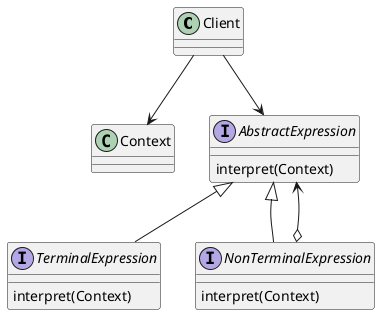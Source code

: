 @startuml

class Client {
}

class Context {
}
Client --> Context

interface AbstractExpression {
    interpret(Context)
}
Client --> AbstractExpression

interface TerminalExpression {
    interpret(Context)
}

interface NonTerminalExpression {
    interpret(Context)
}

AbstractExpression <|-- TerminalExpression
AbstractExpression <|-- NonTerminalExpression
NonTerminalExpression o--> AbstractExpression

@enduml
